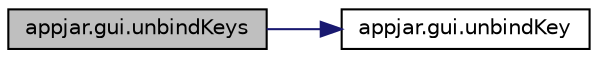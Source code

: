 digraph "appjar.gui.unbindKeys"
{
  edge [fontname="Helvetica",fontsize="10",labelfontname="Helvetica",labelfontsize="10"];
  node [fontname="Helvetica",fontsize="10",shape=record];
  rankdir="LR";
  Node2197 [label="appjar.gui.unbindKeys",height=0.2,width=0.4,color="black", fillcolor="grey75", style="filled", fontcolor="black"];
  Node2197 -> Node2198 [color="midnightblue",fontsize="10",style="solid",fontname="Helvetica"];
  Node2198 [label="appjar.gui.unbindKey",height=0.2,width=0.4,color="black", fillcolor="white", style="filled",URL="$classappjar_1_1gui.html#a49468e5722bd7220d6a43cf647262367"];
}
